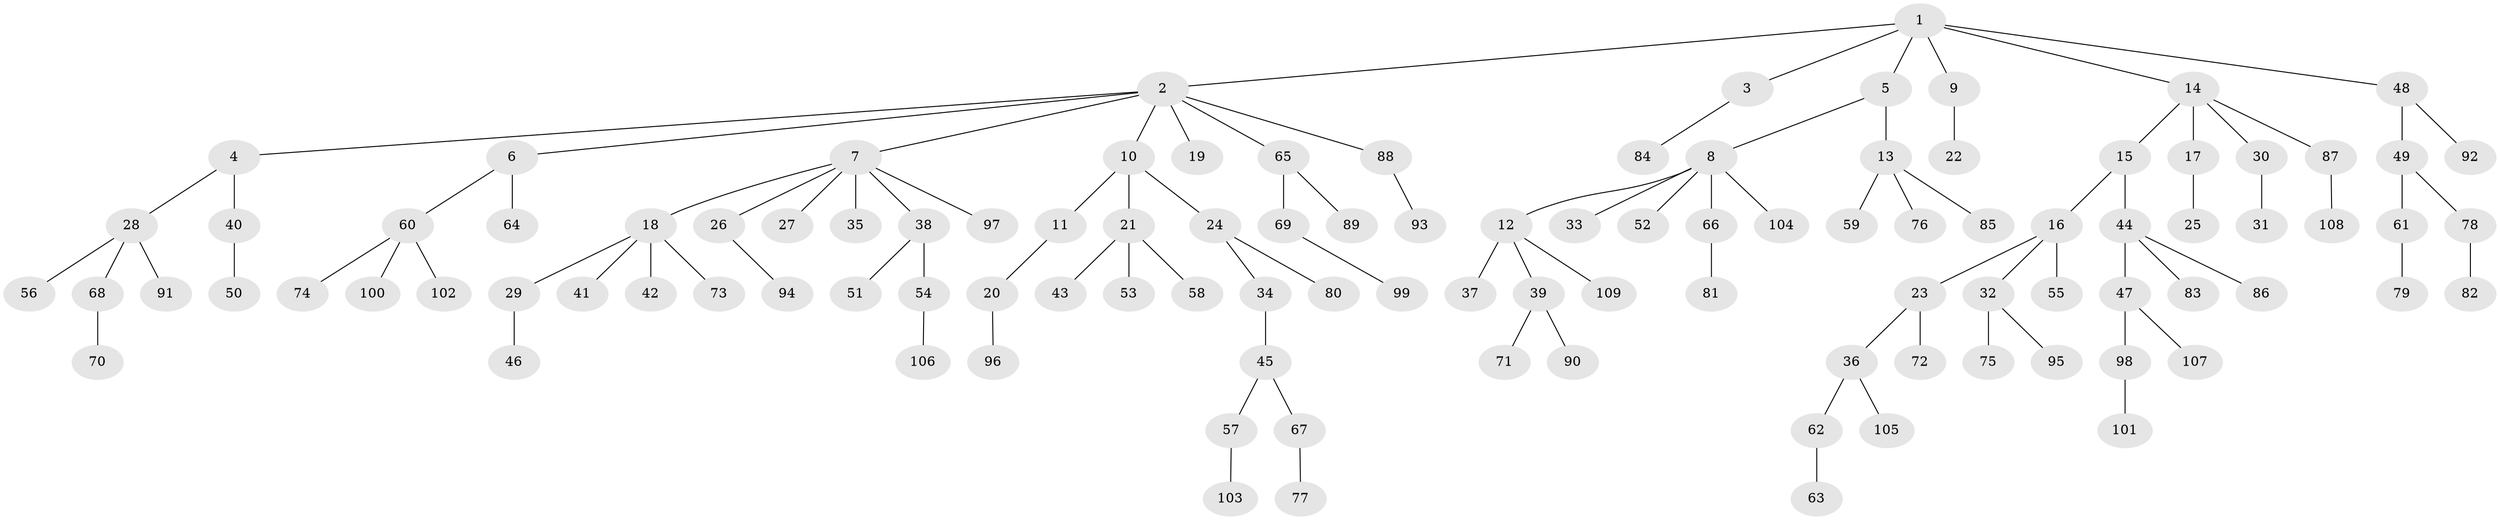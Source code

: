 // Generated by graph-tools (version 1.1) at 2025/11/02/27/25 16:11:25]
// undirected, 109 vertices, 108 edges
graph export_dot {
graph [start="1"]
  node [color=gray90,style=filled];
  1;
  2;
  3;
  4;
  5;
  6;
  7;
  8;
  9;
  10;
  11;
  12;
  13;
  14;
  15;
  16;
  17;
  18;
  19;
  20;
  21;
  22;
  23;
  24;
  25;
  26;
  27;
  28;
  29;
  30;
  31;
  32;
  33;
  34;
  35;
  36;
  37;
  38;
  39;
  40;
  41;
  42;
  43;
  44;
  45;
  46;
  47;
  48;
  49;
  50;
  51;
  52;
  53;
  54;
  55;
  56;
  57;
  58;
  59;
  60;
  61;
  62;
  63;
  64;
  65;
  66;
  67;
  68;
  69;
  70;
  71;
  72;
  73;
  74;
  75;
  76;
  77;
  78;
  79;
  80;
  81;
  82;
  83;
  84;
  85;
  86;
  87;
  88;
  89;
  90;
  91;
  92;
  93;
  94;
  95;
  96;
  97;
  98;
  99;
  100;
  101;
  102;
  103;
  104;
  105;
  106;
  107;
  108;
  109;
  1 -- 2;
  1 -- 3;
  1 -- 5;
  1 -- 9;
  1 -- 14;
  1 -- 48;
  2 -- 4;
  2 -- 6;
  2 -- 7;
  2 -- 10;
  2 -- 19;
  2 -- 65;
  2 -- 88;
  3 -- 84;
  4 -- 28;
  4 -- 40;
  5 -- 8;
  5 -- 13;
  6 -- 60;
  6 -- 64;
  7 -- 18;
  7 -- 26;
  7 -- 27;
  7 -- 35;
  7 -- 38;
  7 -- 97;
  8 -- 12;
  8 -- 33;
  8 -- 52;
  8 -- 66;
  8 -- 104;
  9 -- 22;
  10 -- 11;
  10 -- 21;
  10 -- 24;
  11 -- 20;
  12 -- 37;
  12 -- 39;
  12 -- 109;
  13 -- 59;
  13 -- 76;
  13 -- 85;
  14 -- 15;
  14 -- 17;
  14 -- 30;
  14 -- 87;
  15 -- 16;
  15 -- 44;
  16 -- 23;
  16 -- 32;
  16 -- 55;
  17 -- 25;
  18 -- 29;
  18 -- 41;
  18 -- 42;
  18 -- 73;
  20 -- 96;
  21 -- 43;
  21 -- 53;
  21 -- 58;
  23 -- 36;
  23 -- 72;
  24 -- 34;
  24 -- 80;
  26 -- 94;
  28 -- 56;
  28 -- 68;
  28 -- 91;
  29 -- 46;
  30 -- 31;
  32 -- 75;
  32 -- 95;
  34 -- 45;
  36 -- 62;
  36 -- 105;
  38 -- 51;
  38 -- 54;
  39 -- 71;
  39 -- 90;
  40 -- 50;
  44 -- 47;
  44 -- 83;
  44 -- 86;
  45 -- 57;
  45 -- 67;
  47 -- 98;
  47 -- 107;
  48 -- 49;
  48 -- 92;
  49 -- 61;
  49 -- 78;
  54 -- 106;
  57 -- 103;
  60 -- 74;
  60 -- 100;
  60 -- 102;
  61 -- 79;
  62 -- 63;
  65 -- 69;
  65 -- 89;
  66 -- 81;
  67 -- 77;
  68 -- 70;
  69 -- 99;
  78 -- 82;
  87 -- 108;
  88 -- 93;
  98 -- 101;
}
